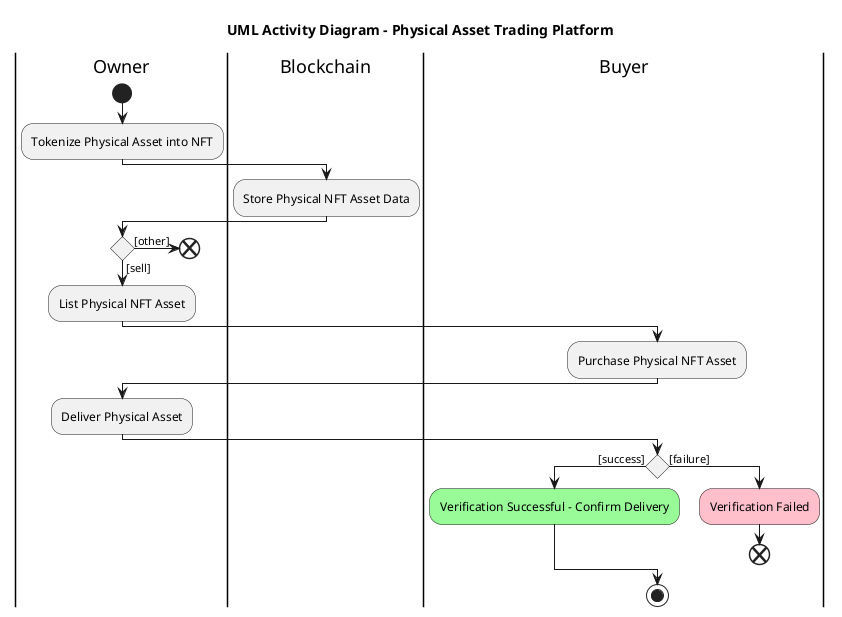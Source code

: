 @startuml activity0

title UML Activity Diagram - Physical Asset Trading Platform

|Owner|
start
:Tokenize Physical Asset into NFT;
|Blockchain|
:Store Physical NFT Asset Data;
|Owner|
if () then ([sell])
  :List Physical NFT Asset;
else ([other])
  end
endif
|Buyer|
:Purchase Physical NFT Asset;
|Owner|
:Deliver Physical Asset;
|Buyer|
if () then ([success])
  #palegreen:Verification Successful - Confirm Delivery;
else ([failure])
  #pink:Verification Failed;
  end
endif
stop
@enduml

